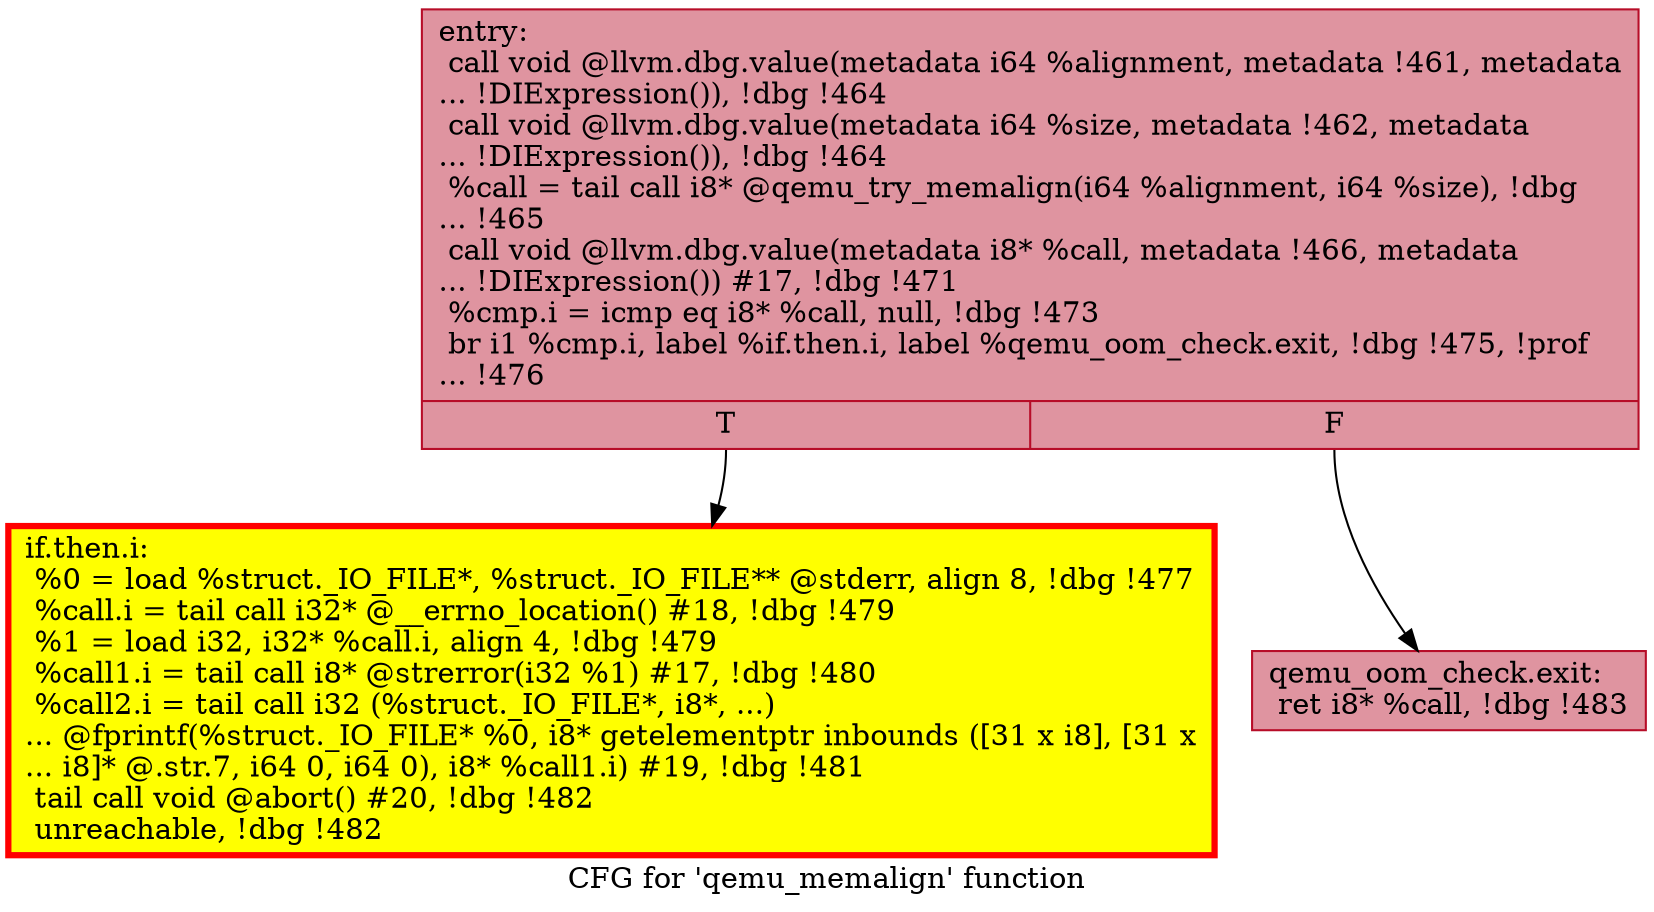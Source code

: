 digraph "CFG for 'qemu_memalign' function" {
	label="CFG for 'qemu_memalign' function";

	Node0x55834e14fba0 [shape=record,color="#b70d28ff", style=filled, fillcolor="#b70d2870",label="{entry:\l  call void @llvm.dbg.value(metadata i64 %alignment, metadata !461, metadata\l... !DIExpression()), !dbg !464\l  call void @llvm.dbg.value(metadata i64 %size, metadata !462, metadata\l... !DIExpression()), !dbg !464\l  %call = tail call i8* @qemu_try_memalign(i64 %alignment, i64 %size), !dbg\l... !465\l  call void @llvm.dbg.value(metadata i8* %call, metadata !466, metadata\l... !DIExpression()) #17, !dbg !471\l  %cmp.i = icmp eq i8* %call, null, !dbg !473\l  br i1 %cmp.i, label %if.then.i, label %qemu_oom_check.exit, !dbg !475, !prof\l... !476\l|{<s0>T|<s1>F}}"];
	Node0x55834e14fba0:s0 -> Node0x55834e353b90;
	Node0x55834e14fba0:s1 -> Node0x55834e131e60;
	Node0x55834e353b90 [shape=record,penwidth=3.0, style="filled", color="red", fillcolor="yellow",label="{if.then.i:                                        \l  %0 = load %struct._IO_FILE*, %struct._IO_FILE** @stderr, align 8, !dbg !477\l  %call.i = tail call i32* @__errno_location() #18, !dbg !479\l  %1 = load i32, i32* %call.i, align 4, !dbg !479\l  %call1.i = tail call i8* @strerror(i32 %1) #17, !dbg !480\l  %call2.i = tail call i32 (%struct._IO_FILE*, i8*, ...)\l... @fprintf(%struct._IO_FILE* %0, i8* getelementptr inbounds ([31 x i8], [31 x\l... i8]* @.str.7, i64 0, i64 0), i8* %call1.i) #19, !dbg !481\l  tail call void @abort() #20, !dbg !482\l  unreachable, !dbg !482\l}"];
	Node0x55834e131e60 [shape=record,color="#b70d28ff", style=filled, fillcolor="#b70d2870",label="{qemu_oom_check.exit:                              \l  ret i8* %call, !dbg !483\l}"];
}
